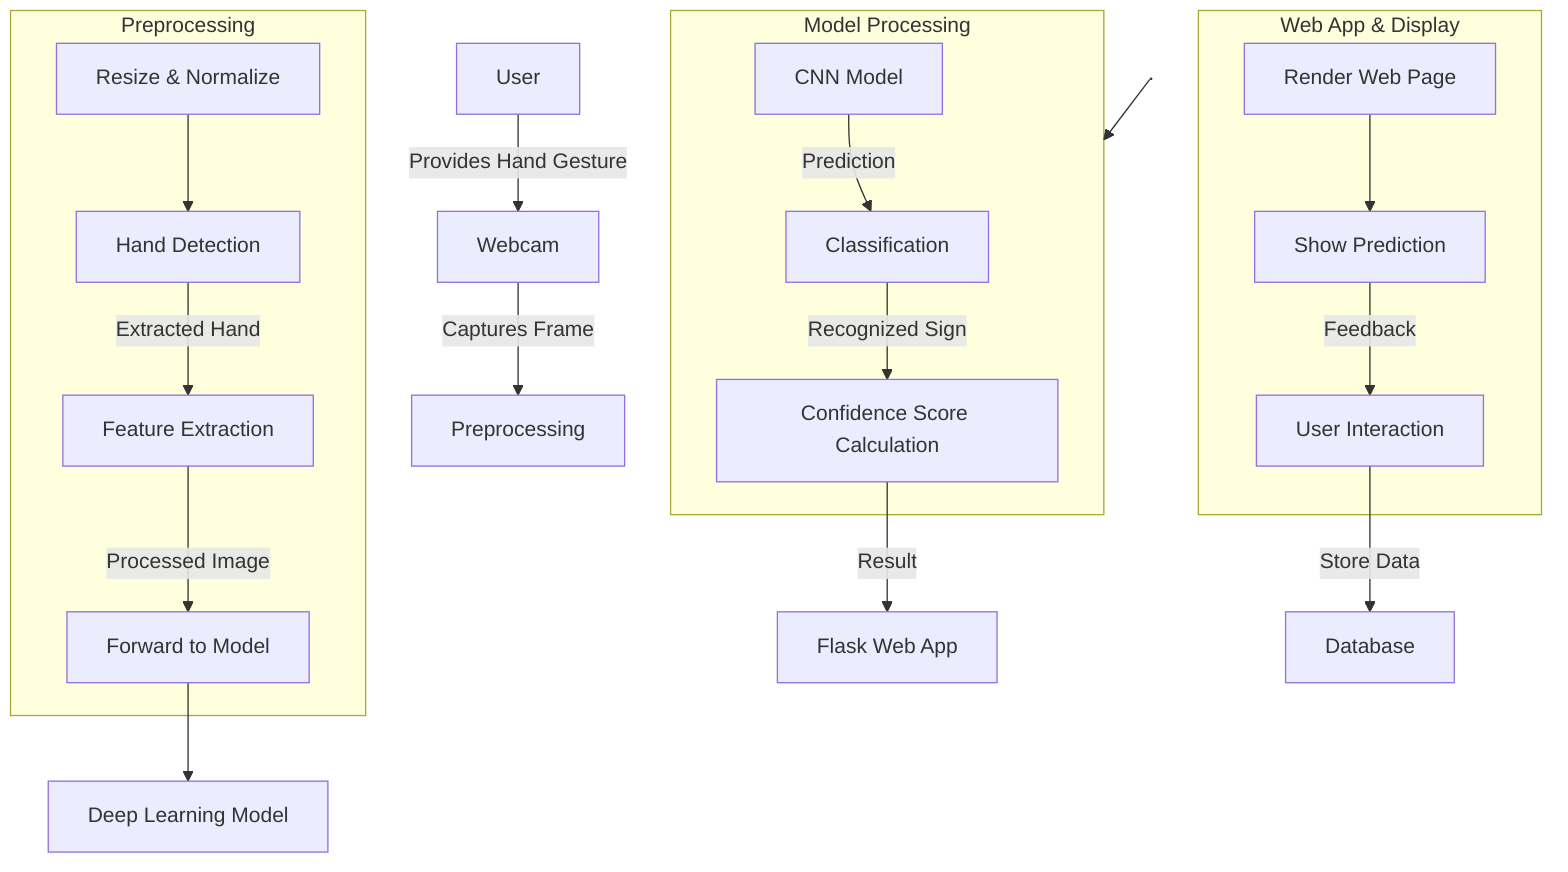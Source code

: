 ---
config:
  layout: fixed
---
flowchart TD
 subgraph Preprocessing["Preprocessing"]
        C2["Hand Detection"]
        C1["Resize & Normalize"]
        C3["Feature Extraction"]
        C4["Forward to Model"]
  end
 subgraph subGraph1["Model Processing"]
        D2["Classification"]
        D1["CNN Model"]
        D3["Confidence Score Calculation"]
  end
 subgraph subGraph2["Web App & Display"]
        E2["Show Prediction"]
        E1["Render Web Page"]
        E3["User Interaction"]
  end
    A["User"] -- Provides Hand Gesture --> B["Webcam"]
    B -- Captures Frame --> C["Preprocessing"]
    C1 --> C2
    C2 -- Extracted Hand --> C3
    C3 -- Processed Image --> C4
    C4 --> D["Deep Learning Model"]
    D1 -- Prediction --> D2
    D2 -- Recognized Sign --> D3
    D3 -- Result --> E["Flask Web App"]
    E1 --> E2
    E2 -- Feedback --> E3
    E3 -- Store Data --> F["Database"]
    n1[" "] --> subGraph1
    n1@{ shape: anchor}